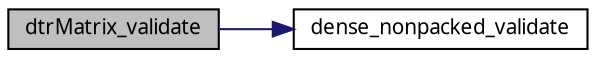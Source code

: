 digraph G
{
  edge [fontname="FreeSans.ttf",fontsize=10,labelfontname="FreeSans.ttf",labelfontsize=10];
  node [fontname="FreeSans.ttf",fontsize=10,shape=record];
  rankdir=LR;
  Node1 [label="dtrMatrix_validate",height=0.2,width=0.4,color="black", fillcolor="grey75", style="filled" fontcolor="black"];
  Node1 -> Node2 [color="midnightblue",fontsize=10,style="solid",fontname="FreeSans.ttf"];
  Node2 [label="dense_nonpacked_validate",height=0.2,width=0.4,color="black", fillcolor="white", style="filled",URL="$Mutils_8c.html#ad83cbeb5f6e21d7c47da6dd66401cec"];
}

